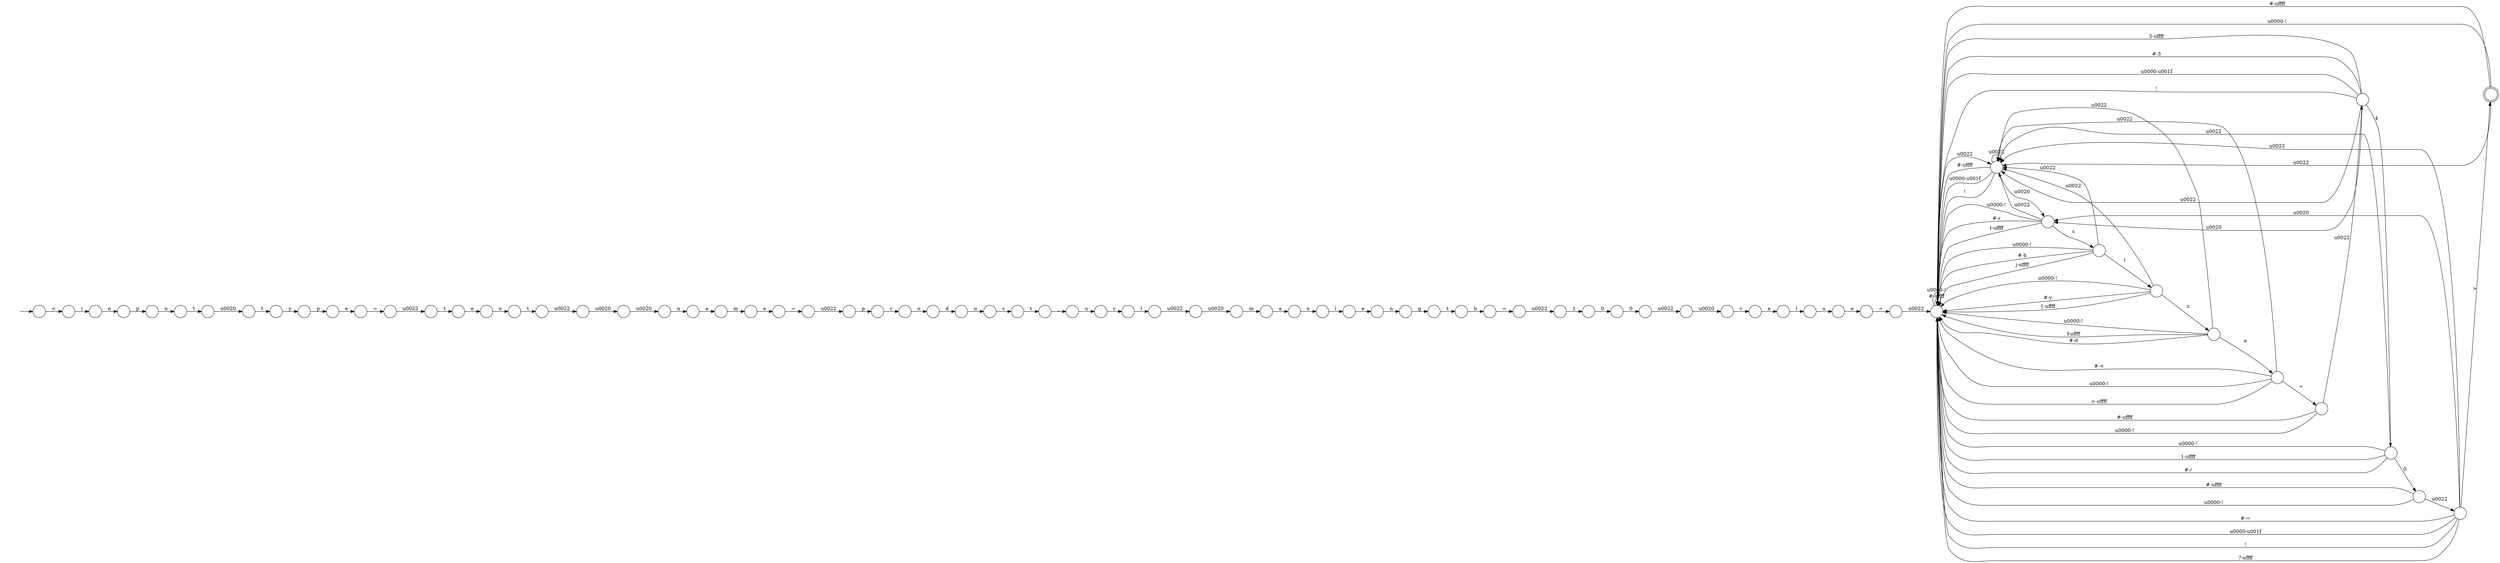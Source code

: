 digraph Automaton {
  rankdir = LR;
  0 [shape=circle,label=""];
  0 -> 6 [label="m"]
  1 [shape=circle,label=""];
  1 -> 41 [label="e"]
  2 [shape=circle,label=""];
  2 -> 3 [label="n"]
  3 [shape=circle,label=""];
  3 -> 0 [label="a"]
  4 [shape=circle,label=""];
  4 -> 55 [label="l"]
  5 [shape=circle,label=""];
  5 -> 62 [label="\u0022"]
  6 [shape=circle,label=""];
  6 -> 27 [label="e"]
  7 [shape=circle,label=""];
  7 -> 69 [label="\u0022"]
  8 [shape=circle,label=""];
  8 -> 64 [label="\u0020"]
  9 [shape=doublecircle,label=""];
  9 -> 22 [label="\u0022"]
  9 -> 54 [label="#-\uffff"]
  9 -> 54 [label="\u0000-!"]
  10 [shape=circle,label=""];
  10 -> 71 [label="a"]
  11 [shape=circle,label=""];
  11 -> 50 [label="e"]
  12 [shape=circle,label=""];
  12 -> 18 [label="t"]
  13 [shape=circle,label=""];
  13 -> 15 [label="o"]
  14 [shape=circle,label=""];
  14 -> 30 [label="e"]
  15 [shape=circle,label=""];
  15 -> 42 [label="d"]
  16 [shape=circle,label=""];
  16 -> 32 [label="i"]
  17 [shape=circle,label=""];
  17 -> 22 [label="\u0022"]
  17 -> 54 [label="\u0000-!"]
  17 -> 54 [label="#-r"]
  17 -> 47 [label="s"]
  17 -> 54 [label="t-\uffff"]
  18 [shape=circle,label=""];
  18 -> 8 [label="\u0022"]
  19 [shape=circle,label=""];
  19 -> 22 [label="\u0022"]
  19 -> 54 [label="5-\uffff"]
  19 -> 54 [label="#-3"]
  19 -> 44 [label="4"]
  19 -> 54 [label="\u0000-\u001f"]
  19 -> 17 [label="\u0020"]
  19 -> 54 [label="!"]
  20 [shape=circle,label=""];
  20 -> 14 [label="p"]
  21 [shape=circle,label=""];
  21 -> 10 [label="m"]
  22 [shape=circle,label=""];
  22 -> 22 [label="\u0022"]
  22 -> 54 [label="#-\uffff"]
  22 -> 54 [label="\u0000-\u001f"]
  22 -> 17 [label="\u0020"]
  22 -> 54 [label="!"]
  23 [shape=circle,label=""];
  23 -> 37 [label="_"]
  24 [shape=circle,label=""];
  24 -> 56 [label="r"]
  25 [shape=circle,label=""];
  25 -> 23 [label="t"]
  26 [shape=circle,label=""];
  26 -> 34 [label="0"]
  27 [shape=circle,label=""];
  27 -> 35 [label="="]
  28 [shape=circle,label=""];
  28 -> 48 [label="p"]
  29 [shape=circle,label=""];
  29 -> 53 [label="\u0020"]
  30 [shape=circle,label=""];
  30 -> 49 [label="="]
  31 [shape=circle,label=""];
  31 -> 40 [label="l"]
  32 [shape=circle,label=""];
  32 -> 28 [label="n"]
  33 [shape=circle,label=""];
  33 -> 25 [label="c"]
  34 [shape=circle,label=""];
  34 -> 38 [label="0"]
  35 [shape=circle,label=""];
  35 -> 59 [label="\u0022"]
  36 [shape=circle,label=""];
  36 -> 51 [label="v"]
  37 [shape=circle,label=""];
  37 -> 24 [label="u"]
  38 [shape=circle,label=""];
  38 -> 52 [label="\u0022"]
  39 [shape=circle,label=""];
  39 -> 61 [label="n"]
  40 [shape=circle,label=""];
  40 -> 39 [label="e"]
  41 [shape=circle,label=""];
  41 -> 12 [label="x"]
  42 [shape=circle,label=""];
  42 -> 33 [label="u"]
  43 [shape=circle,label=""];
  43 -> 46 [label="t"]
  44 [shape=circle,label=""];
  44 -> 22 [label="\u0022"]
  44 -> 54 [label="\u0000-!"]
  44 -> 54 [label="1-\uffff"]
  44 -> 45 [label="0"]
  44 -> 54 [label="#-/"]
  45 [shape=circle,label=""];
  45 -> 67 [label="\u0022"]
  45 -> 54 [label="#-\uffff"]
  45 -> 54 [label="\u0000-!"]
  46 [shape=circle,label=""];
  46 -> 68 [label="h"]
  47 [shape=circle,label=""];
  47 -> 22 [label="\u0022"]
  47 -> 54 [label="\u0000-!"]
  47 -> 65 [label="i"]
  47 -> 54 [label="#-h"]
  47 -> 54 [label="j-\uffff"]
  48 [shape=circle,label=""];
  48 -> 70 [label="u"]
  49 [shape=circle,label=""];
  49 -> 74 [label="\u0022"]
  50 [shape=circle,label=""];
  50 -> 66 [label="="]
  51 [shape=circle,label=""];
  51 -> 4 [label="a"]
  52 [shape=circle,label=""];
  52 -> 36 [label="\u0020"]
  53 [shape=circle,label=""];
  53 -> 72 [label="t"]
  54 [shape=circle,label=""];
  54 -> 22 [label="\u0022"]
  54 -> 54 [label="#-\uffff"]
  54 -> 54 [label="\u0000-!"]
  55 [shape=circle,label=""];
  55 -> 11 [label="u"]
  56 [shape=circle,label=""];
  56 -> 7 [label="l"]
  57 [shape=circle,label=""];
  57 -> 13 [label="r"]
  58 [shape=circle,label=""];
  initial [shape=plaintext,label=""];
  initial -> 58
  58 -> 16 [label="<"]
  59 [shape=circle,label=""];
  59 -> 57 [label="p"]
  60 [shape=circle,label=""];
  60 -> 22 [label="\u0022"]
  60 -> 73 [label="e"]
  60 -> 54 [label="\u0000-!"]
  60 -> 54 [label="f-\uffff"]
  60 -> 54 [label="#-d"]
  61 [shape=circle,label=""];
  61 -> 43 [label="g"]
  62 [shape=circle,label=""];
  62 -> 26 [label="1"]
  63 [shape=circle,label=""];
  63 -> 19 [label="\u0022"]
  63 -> 54 [label="#-\uffff"]
  63 -> 54 [label="\u0000-!"]
  64 [shape=circle,label=""];
  64 -> 2 [label="\u0020"]
  65 [shape=circle,label=""];
  65 -> 60 [label="z"]
  65 -> 22 [label="\u0022"]
  65 -> 54 [label="\u0000-!"]
  65 -> 54 [label="#-y"]
  65 -> 54 [label="{-\uffff"]
  66 [shape=circle,label=""];
  66 -> 54 [label="\u0022"]
  67 [shape=circle,label=""];
  67 -> 22 [label="\u0022"]
  67 -> 54 [label="#-="]
  67 -> 9 [label=">"]
  67 -> 54 [label="\u0000-\u001f"]
  67 -> 17 [label="\u0020"]
  67 -> 54 [label="!"]
  67 -> 54 [label="?-\uffff"]
  68 [shape=circle,label=""];
  68 -> 5 [label="="]
  69 [shape=circle,label=""];
  69 -> 21 [label="\u0020"]
  70 [shape=circle,label=""];
  70 -> 29 [label="t"]
  71 [shape=circle,label=""];
  71 -> 31 [label="x"]
  72 [shape=circle,label=""];
  72 -> 20 [label="y"]
  73 [shape=circle,label=""];
  73 -> 63 [label="="]
  73 -> 22 [label="\u0022"]
  73 -> 54 [label="#-<"]
  73 -> 54 [label="\u0000-!"]
  73 -> 54 [label=">-\uffff"]
  74 [shape=circle,label=""];
  74 -> 1 [label="t"]
}

